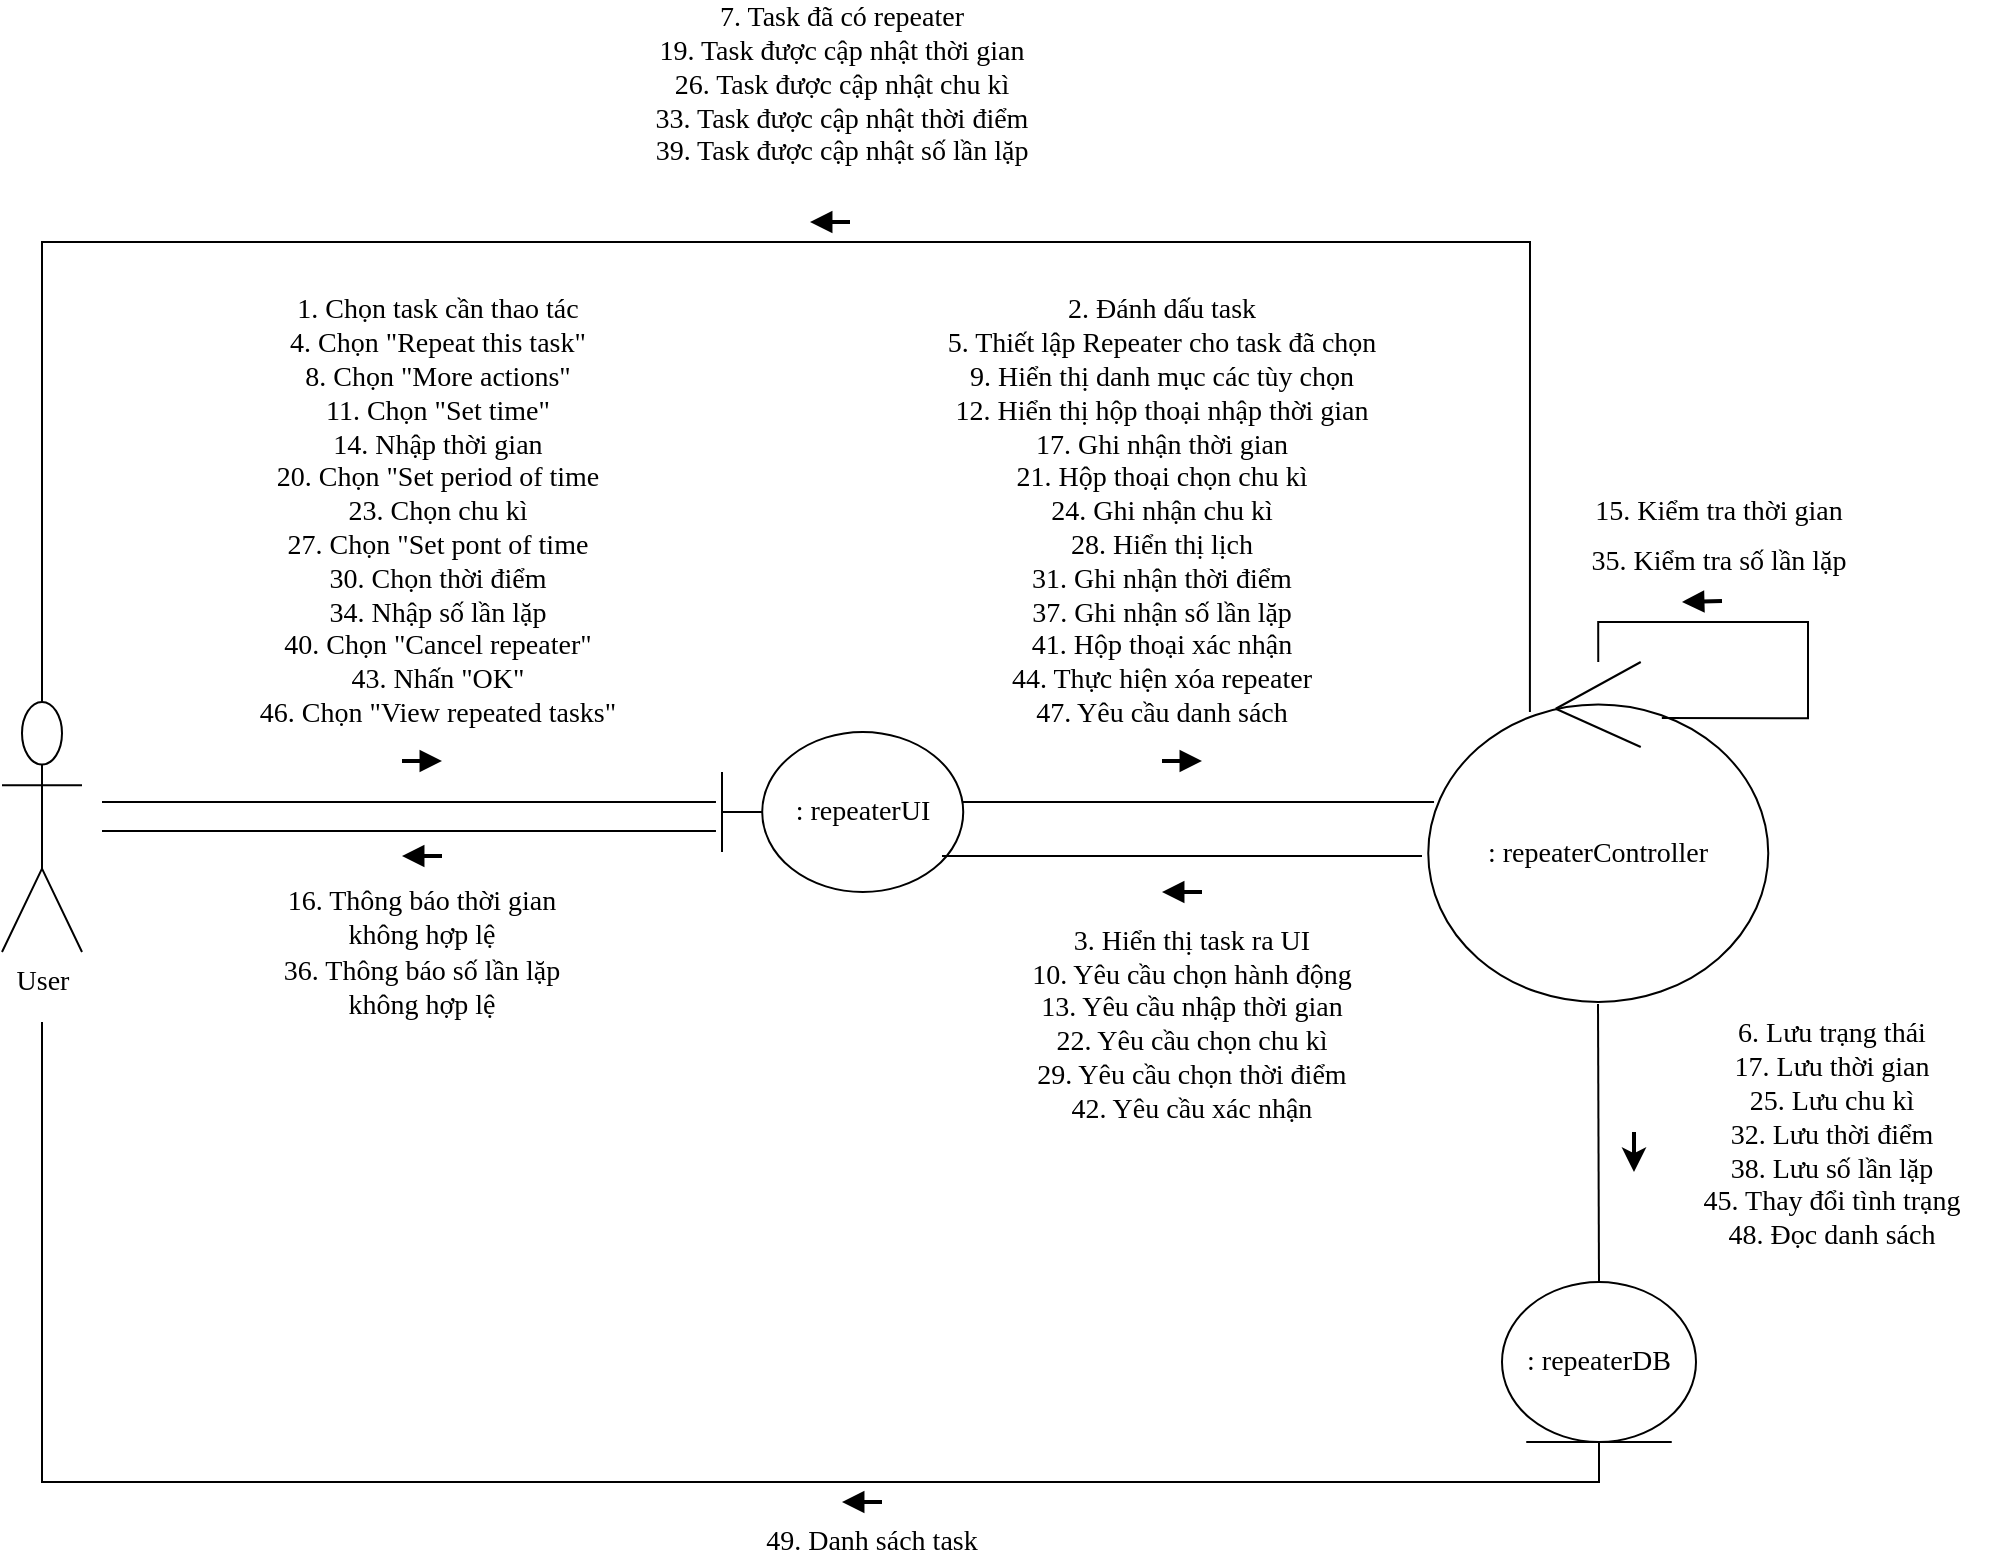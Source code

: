 <mxfile version="13.9.9" type="device"><diagram id="NhRkmCP1YCBr0dCd8JPj" name="Page-1"><mxGraphModel dx="868" dy="402" grid="1" gridSize="10" guides="1" tooltips="1" connect="1" arrows="1" fold="1" page="1" pageScale="1" pageWidth="827" pageHeight="1169" math="0" shadow="0"><root><mxCell id="0"/><mxCell id="1" parent="0"/><mxCell id="ngh1sYZF4bFNK_jg1hvR-85" style="edgeStyle=orthogonalEdgeStyle;rounded=0;orthogonalLoop=1;jettySize=auto;html=1;entryX=0.5;entryY=1;entryDx=0;entryDy=0;endArrow=none;endFill=0;strokeWidth=1;fontFamily=Verdana;fontSize=14;" parent="1" target="ngh1sYZF4bFNK_jg1hvR-53" edge="1"><mxGeometry relative="1" as="geometry"><Array as="points"><mxPoint x="30" y="850"/><mxPoint x="808" y="850"/></Array><mxPoint x="30" y="620" as="sourcePoint"/></mxGeometry></mxCell><mxCell id="ngh1sYZF4bFNK_jg1hvR-86" style="edgeStyle=orthogonalEdgeStyle;rounded=0;orthogonalLoop=1;jettySize=auto;html=1;exitX=0.5;exitY=0;exitDx=0;exitDy=0;exitPerimeter=0;entryX=0.299;entryY=0.147;entryDx=0;entryDy=0;entryPerimeter=0;endArrow=none;endFill=0;strokeWidth=1;fontFamily=Verdana;fontSize=14;" parent="1" source="ngh1sYZF4bFNK_jg1hvR-4" target="ngh1sYZF4bFNK_jg1hvR-26" edge="1"><mxGeometry relative="1" as="geometry"><Array as="points"><mxPoint x="30" y="230"/><mxPoint x="774" y="230"/></Array></mxGeometry></mxCell><mxCell id="ngh1sYZF4bFNK_jg1hvR-4" value="User" style="shape=umlActor;verticalLabelPosition=bottom;verticalAlign=top;html=1;fontFamily=Verdana;fontSize=14;" parent="1" vertex="1"><mxGeometry x="10" y="460" width="40" height="125" as="geometry"/></mxCell><mxCell id="ngh1sYZF4bFNK_jg1hvR-5" value=": repeaterUI" style="shape=umlBoundary;whiteSpace=wrap;html=1;fontFamily=Verdana;fontSize=14;" parent="1" vertex="1"><mxGeometry x="370" y="475" width="120.62" height="80" as="geometry"/></mxCell><mxCell id="ngh1sYZF4bFNK_jg1hvR-9" value="" style="endArrow=block;html=1;fontFamily=Verdana;fontSize=14;endFill=1;strokeWidth=2;" parent="1" edge="1"><mxGeometry width="50" height="50" relative="1" as="geometry"><mxPoint x="210" y="489.5" as="sourcePoint"/><mxPoint x="230" y="489.5" as="targetPoint"/></mxGeometry></mxCell><mxCell id="ngh1sYZF4bFNK_jg1hvR-26" value=": repeaterController" style="ellipse;shape=umlControl;whiteSpace=wrap;html=1;fontFamily=Verdana;fontSize=14;" parent="1" vertex="1"><mxGeometry x="723.13" y="440" width="170" height="170" as="geometry"/></mxCell><mxCell id="ngh1sYZF4bFNK_jg1hvR-28" value="" style="endArrow=block;html=1;fontFamily=Verdana;fontSize=14;endFill=1;strokeWidth=2;" parent="1" edge="1"><mxGeometry width="50" height="50" relative="1" as="geometry"><mxPoint x="590" y="489.5" as="sourcePoint"/><mxPoint x="610" y="489.5" as="targetPoint"/></mxGeometry></mxCell><mxCell id="ngh1sYZF4bFNK_jg1hvR-43" value="" style="endArrow=block;html=1;fontFamily=Verdana;fontSize=14;endFill=1;strokeWidth=2;" parent="1" edge="1"><mxGeometry width="50" height="50" relative="1" as="geometry"><mxPoint x="870" y="409.5" as="sourcePoint"/><mxPoint x="850" y="410" as="targetPoint"/></mxGeometry></mxCell><mxCell id="ngh1sYZF4bFNK_jg1hvR-52" value="&lt;span style=&quot;background-color: rgb(255 , 255 , 255)&quot;&gt;15. Kiểm tra thời gian&lt;/span&gt;" style="text;html=1;strokeColor=none;fillColor=none;align=center;verticalAlign=middle;whiteSpace=wrap;rounded=0;fontFamily=Verdana;fontSize=14;" parent="1" vertex="1"><mxGeometry x="787" y="355" width="163" height="20" as="geometry"/></mxCell><mxCell id="ngh1sYZF4bFNK_jg1hvR-53" value=": repeaterDB" style="ellipse;shape=umlEntity;whiteSpace=wrap;html=1;fontFamily=Verdana;fontSize=14;" parent="1" vertex="1"><mxGeometry x="760" y="750" width="97" height="80" as="geometry"/></mxCell><mxCell id="ngh1sYZF4bFNK_jg1hvR-56" value="" style="endArrow=classic;html=1;strokeWidth=2;fontFamily=Verdana;fontSize=14;" parent="1" edge="1"><mxGeometry width="50" height="50" relative="1" as="geometry"><mxPoint x="826" y="675" as="sourcePoint"/><mxPoint x="826" y="695" as="targetPoint"/></mxGeometry></mxCell><mxCell id="ngh1sYZF4bFNK_jg1hvR-66" value="" style="endArrow=none;html=1;strokeWidth=1;fontFamily=Verdana;fontSize=14;exitX=0.995;exitY=0.438;exitDx=0;exitDy=0;exitPerimeter=0;entryX=0.017;entryY=0.412;entryDx=0;entryDy=0;entryPerimeter=0;" parent="1" source="ngh1sYZF4bFNK_jg1hvR-5" target="ngh1sYZF4bFNK_jg1hvR-26" edge="1"><mxGeometry width="50" height="50" relative="1" as="geometry"><mxPoint x="480" y="500" as="sourcePoint"/><mxPoint x="720" y="510" as="targetPoint"/></mxGeometry></mxCell><mxCell id="ngh1sYZF4bFNK_jg1hvR-71" value="&lt;span style=&quot;background-color: rgb(255 , 255 , 255)&quot;&gt;1. Chọn task cần thao tác&lt;br&gt;&lt;/span&gt;&lt;span style=&quot;background-color: rgb(255, 255, 255);&quot;&gt;4. Chọn &quot;Repeat this task&quot;&lt;br&gt;&lt;/span&gt;&lt;span style=&quot;background-color: rgb(255 , 255 , 255)&quot;&gt;8. Chọn &quot;More actions&quot;&lt;br&gt;&lt;/span&gt;&lt;span style=&quot;background-color: rgb(255, 255, 255);&quot;&gt;11. Chọn &quot;Set time&quot;&lt;/span&gt;&lt;br&gt;&lt;span style=&quot;background-color: rgb(255, 255, 255);&quot;&gt;14. Nhập thời gian&lt;br&gt;&lt;/span&gt;&lt;span style=&quot;background-color: rgb(255 , 255 , 255)&quot;&gt;20. Chọn &quot;Set period of time&lt;br&gt;&lt;/span&gt;&lt;span style=&quot;background-color: rgb(255, 255, 255);&quot;&gt;23. Chọn chu kì&lt;br&gt;&lt;/span&gt;&lt;span style=&quot;background-color: rgb(255 , 255 , 255)&quot;&gt;27. Chọn &quot;Set pont of time&lt;br&gt;&lt;/span&gt;&lt;span style=&quot;background-color: rgb(255 , 255 , 255)&quot;&gt;30. Chọn thời điểm&lt;br&gt;&lt;/span&gt;&lt;span style=&quot;background-color: rgb(255 , 255 , 255)&quot;&gt;34. Nhập số lần lặp&lt;br&gt;&lt;/span&gt;&lt;span style=&quot;background-color: rgb(255 , 255 , 255)&quot;&gt;40. Chọn &quot;Cancel repeater&quot;&lt;br&gt;&lt;/span&gt;&lt;span style=&quot;background-color: rgb(255 , 255 , 255)&quot;&gt;43. Nhấn &quot;OK&quot;&lt;br&gt;&lt;/span&gt;46. Chọn &quot;View repeated tasks&quot;&lt;span style=&quot;background-color: rgb(255, 255, 255);&quot;&gt;&lt;br&gt;&lt;/span&gt;" style="text;html=1;strokeColor=none;fillColor=none;align=center;verticalAlign=middle;whiteSpace=wrap;rounded=0;fontFamily=Verdana;fontSize=14;" parent="1" vertex="1"><mxGeometry x="110" y="255" width="236.25" height="220" as="geometry"/></mxCell><mxCell id="ngh1sYZF4bFNK_jg1hvR-74" value="" style="endArrow=none;html=1;strokeWidth=1;fontFamily=Verdana;fontSize=14;entryX=-0.025;entryY=0.438;entryDx=0;entryDy=0;entryPerimeter=0;" parent="1" target="ngh1sYZF4bFNK_jg1hvR-5" edge="1"><mxGeometry width="50" height="50" relative="1" as="geometry"><mxPoint x="60" y="510" as="sourcePoint"/><mxPoint x="150" y="525" as="targetPoint"/></mxGeometry></mxCell><mxCell id="ngh1sYZF4bFNK_jg1hvR-75" value="&lt;span style=&quot;background-color: rgb(255, 255, 255);&quot;&gt;2. Đánh dấu task&lt;/span&gt;&lt;br&gt;&lt;span style=&quot;background-color: rgb(255, 255, 255);&quot;&gt;5. Thiết lập Repeater cho task đã chọn&lt;/span&gt;&lt;br&gt;&lt;span style=&quot;background-color: rgb(255, 255, 255);&quot;&gt;9. Hiển thị danh mục các tùy chọn&lt;/span&gt;&lt;br&gt;&lt;span style=&quot;background-color: rgb(255, 255, 255);&quot;&gt;12. Hiển thị hộp thoại nhập thời gian&lt;/span&gt;&lt;br&gt;&lt;span style=&quot;background-color: rgb(255, 255, 255);&quot;&gt;17. Ghi nhận thời gian&lt;/span&gt;&lt;br&gt;&lt;span style=&quot;background-color: rgb(255, 255, 255);&quot;&gt;21. Hộp thoại chọn chu kì&lt;/span&gt;&lt;br&gt;&lt;span style=&quot;background-color: rgb(255 , 255 , 255)&quot;&gt;24. Ghi nhận chu kì&lt;/span&gt;&lt;span style=&quot;background-color: rgb(255, 255, 255);&quot;&gt;&lt;br&gt;&lt;/span&gt;&lt;span style=&quot;background-color: rgb(255 , 255 , 255)&quot;&gt;28. Hiển thị lịch&lt;/span&gt;&lt;span style=&quot;background-color: rgb(255 , 255 , 255)&quot;&gt;&lt;br&gt;&lt;/span&gt;&lt;span style=&quot;background-color: rgb(255 , 255 , 255)&quot;&gt;31. Ghi nhận thời điểm&lt;/span&gt;&lt;span style=&quot;background-color: rgb(255 , 255 , 255)&quot;&gt;&lt;br&gt;&lt;/span&gt;&lt;span style=&quot;background-color: rgb(255 , 255 , 255)&quot;&gt;37. Ghi nhận số lần lặp&lt;/span&gt;&lt;span style=&quot;background-color: rgb(255 , 255 , 255)&quot;&gt;&lt;br&gt;&lt;/span&gt;&lt;span style=&quot;background-color: rgb(255 , 255 , 255)&quot;&gt;41. Hộp thoại xác nhận&lt;/span&gt;&lt;span style=&quot;background-color: rgb(255 , 255 , 255)&quot;&gt;&lt;br&gt;&lt;/span&gt;&lt;span style=&quot;background-color: rgb(255 , 255 , 255)&quot;&gt;44. Thực hiện xóa repeater&lt;/span&gt;&lt;span style=&quot;background-color: rgb(255 , 255 , 255)&quot;&gt;&lt;br&gt;&lt;/span&gt;&lt;span style=&quot;background-color: rgb(255 , 255 , 255)&quot;&gt;47. Yêu cầu danh sách&lt;/span&gt;&lt;span style=&quot;background-color: rgb(255, 255, 255);&quot;&gt;&lt;br&gt;&lt;/span&gt;" style="text;html=1;strokeColor=none;fillColor=none;align=center;verticalAlign=middle;whiteSpace=wrap;rounded=0;fontFamily=Verdana;fontSize=14;" parent="1" vertex="1"><mxGeometry x="450" y="255" width="280" height="220" as="geometry"/></mxCell><mxCell id="ngh1sYZF4bFNK_jg1hvR-76" value="&lt;span style=&quot;background-color: rgb(255 , 255 , 255)&quot;&gt;6. Lưu trạng thái&lt;br&gt;&lt;/span&gt;&lt;span style=&quot;background-color: rgb(255 , 255 , 255)&quot;&gt;17. Lưu thời gian&lt;/span&gt;&lt;span style=&quot;background-color: rgb(255 , 255 , 255)&quot;&gt;&lt;br&gt;&lt;/span&gt;&lt;span style=&quot;background-color: rgb(255 , 255 , 255)&quot;&gt;25. Lưu chu kì&lt;br&gt;&lt;/span&gt;&lt;span style=&quot;background-color: rgb(255 , 255 , 255)&quot;&gt;32. Lưu thời điểm&lt;br&gt;&lt;/span&gt;&lt;span style=&quot;background-color: rgb(255 , 255 , 255)&quot;&gt;38. Lưu số lần lặp&lt;br&gt;&lt;/span&gt;&lt;span style=&quot;background-color: rgb(255 , 255 , 255)&quot;&gt;45. Thay đổi tình trạng&lt;br&gt;&lt;/span&gt;&lt;span style=&quot;background-color: rgb(255 , 255 , 255)&quot;&gt;48. Đọc danh sách&lt;/span&gt;&lt;span style=&quot;color: rgba(0, 0, 0, 0); font-size: 0px;&quot;&gt;3CmxGraphModel%3E%3Croot%3E%3CmxCell%20id%3D%220%22%2F%3E%3CmxCell%20id%3D%221%22%20parent%3D%220%22%2F%3E%3CmxCell%20id%3D%222%22%20value%3D%22%26lt%3Bspan%20style%3D%26quot%3Bbackground-color%3A%20rgb(255%20%2C%20255%20%2C%20255)%26quot%3B%26gt%3B46.%20%C4%90%E1%BB%8Dc%20danh%20s%C3%A1ch%26lt%3B%2Fspan%26gt%3B%22%20style%3D%22text%3Bhtml%3D1%3BstrokeColor%3Dnone%3BfillColor%3Dnone%3Balign%3Dcenter%3BverticalAlign%3Dmiddle%3BwhiteSpace%3Dwrap%3Brounded%3D0%3BfontFamily%3DVerdana%3BfontSize%3D14%3B%22%20vertex%3D%221%22%20parent%3D%221%22%3E%3CmxGeometry%20x%3D%22616.88%22%20y%3D%22780%22%20width%3D%22136.25%22%20height%3D%2220%22%20as%3D%22geometry%22%2F%3E%3C%2FmxCell%3E%3C%2Froot%3E%3C%2FmxGraphModel%3E&lt;/span&gt;&lt;span style=&quot;color: rgba(0, 0, 0, 0); font-size: 0px;&quot;&gt;%3CmxGraphModel%3E%3Croot%3E%3CmxCell%20id%3D%220%22%2F%3E%3CmxCell%20id%3D%221%22%20parent%3D%220%22%2F%3E%3CmxCell%20id%3D%222%22%20value%3D%22%26lt%3Bspan%20style%3D%26quot%3Bbackground-color%3A%20rgb(255%20%2C%20255%20%2C%20255)%26quot%3B%26gt%3B46.%20%C4%90%E1%BB%8Dc%20danh%20s%C3%A1ch%26lt%3B%2Fspan%26gt%3B%22%20style%3D%22text%3Bhtml%3D1%3BstrokeColor%3Dnone%3BfillColor%3Dnone%3Balign%3Dcenter%3BverticalAlign%3Dmiddle%3BwhiteSpace%3Dwrap%3Brounded%3D0%3BfontFamily%3DVerdana%3BfontSize%3D14%3B%22%20vertex%3D%221%22%20parent%3D%221%22%3E%3CmxGeometry%20x%3D%22616.88%22%20y%3D%22780%22%20width%3D%22136.25%22%20height%3D%2220%22%20as%3D%22geometry%22%2F%3E%3C%2FmxCell%3E%3C%2Froot%3E%3C%2FmxGraphModel%3E&lt;/span&gt;&lt;span style=&quot;color: rgba(0, 0, 0, 0); font-size: 0px;&quot;&gt;%3CmxGraphModel%3E%3Croot%3E%3CmxCell%20id%3D%220%22%2F%3E%3CmxCell%20id%3D%221%22%20parent%3D%220%22%2F%3E%3CmxCell%20id%3D%222%22%20value%3D%22%26lt%3Bspan%20style%3D%26quot%3Bbackground-color%3A%20rgb(255%20%2C%20255%20%2C%20255)%26quot%3B%26gt%3B46.%20%C4%90%E1%BB%8Dc%20danh%20s%C3%A1ch%26lt%3B%2Fspan%26gt%3B%22%20style%3D%22text%3Bhtml%3D1%3BstrokeColor%3Dnone%3BfillColor%3Dnone%3Balign%3Dcenter%3BverticalAlign%3Dmiddle%3BwhiteSpace%3Dwrap%3Brounded%3D0%3BfontFamily%3DVerdana%3BfontSize%3D14%3B%22%20vertex%3D%221%22%20parent%3D%221%22%3E%3CmxGeometry%20x%3D%22616.88%22%20y%3D%22780%22%20width%3D%22136.25%22%20height%3D%2220%22%20as%3D%22geometry%22%2F%3E%3C%2FmxCell%3E%3C%2Froot%3E%3C%2FmxGraphModel%3E&lt;/span&gt;&lt;span style=&quot;color: rgba(0, 0, 0, 0); font-size: 0px;&quot;&gt;%3CmxGraphModel%3E%3Croot%3E%3CmxCell%20id%3D%220%22%2F%3E%3CmxCell%20id%3D%221%22%20parent%3D%220%22%2F%3E%3CmxCell%20id%3D%222%22%20value%3D%22%26lt%3Bspan%20style%3D%26quot%3Bbackground-color%3A%20rgb(255%20%2C%20255%20%2C%20255)%26quot%3B%26gt%3B46.%20%C4%90%E1%BB%8Dc%20danh%20s%C3%A1ch%26lt%3B%2Fspan%26gt%3B%22%20style%3D%22text%3Bhtml%3D1%3BstrokeColor%3Dnone%3BfillColor%3Dnone%3Balign%3Dcenter%3BverticalAlign%3Dmiddle%3BwhiteSpace%3Dwrap%3Brounded%3D0%3BfontFamily%3DVerdana%3BfontSize%3D14%3B%22%20vertex%3D%221%22%20parent%3D%221%22%3E%3CmxGeometry%20x%3D%22616.88%22%20y%3D%22780%22%20width%3D%22136.25%22%20height%3D%2220%22%20as%3D%22geometry%22%2F%3E%3C%2FmxCell%3E%3C%2Froot%3E%3C%2FmxGraphModel%3E&lt;/span&gt;&lt;span style=&quot;color: rgba(0, 0, 0, 0); font-size: 0px;&quot;&gt;%3CmxGraphModel%3E%3Croot%3E%3CmxCell%20id%3D%220%22%2F%3E%3CmxCell%20id%3D%221%22%20parent%3D%220%22%2F%3E%3CmxCell%20id%3D%222%22%20value%3D%22%26lt%3Bspan%20style%3D%26quot%3Bbackground-color%3A%20rgb(255%20%2C%20255%20%2C%20255)%26quot%3B%26gt%3B46.%20%C4%90%E1%BB%8Dc%20danh%20s%C3%A1ch%26lt%3B%2Fspan%26gt%3B%22%20style%3D%22text%3Bhtml%3D1%3BstrokeColor%3Dnone%3BfillColor%3Dnone%3Balign%3Dcenter%3BverticalAlign%3Dmiddle%3BwhiteSpace%3Dwrap%3Brounded%3D0%3BfontFamily%3DVerdana%3BfontSize%3D14%3B%22%20vertex%3D%221%22%20parent%3D%221%22%3E%3CmxGeometry%20x%3D%22616.88%22%20y%3D%22780%22%20width%3D%22136.25%22%20height%3D%2220%22%20as%3D%22geometry%22%2F%3E%3C%2FmxCell%3E%3C%2Froot%3E%3C%2FmxGraphModel%3E&lt;/span&gt;&lt;span style=&quot;color: rgba(0, 0, 0, 0); font-size: 0px;&quot;&gt;%3CmxGraphModel%3E%3Croot%3E%3CmxCell%20id%3D%220%22%2F%3E%3CmxCell%20id%3D%221%22%20parent%3D%220%22%2F%3E%3CmxCell%20id%3D%222%22%20value%3D%22%26lt%3Bspan%20style%3D%26quot%3Bbackground-color%3A%20rgb(255%20%2C%20255%20%2C%20255)%26quot%3B%26gt%3B46.%20%C4%90%E1%BB%8Dc%20danh%20s%C3%A1ch%26lt%3B%2Fspan%26gt%3B%22%20style%3D%22text%3Bhtml%3D1%3BstrokeColor%3Dnone%3BfillColor%3Dnone%3Balign%3Dcenter%3BverticalAlign%3Dmiddle%3BwhiteSpace%3Dwrap%3Brounded%3D0%3BfontFamily%3DVerdana%3BfontSize%3D14%3B%22%20vertex%3D%221%22%20parent%3D%221%22%3E%3CmxGeometry%20x%3D%22616.88%22%20y%3D%22780%22%20width%3D%22136.25%22%20height%3D%2220%22%20as%3D%22geometry%22%2F%3E%3C%2FmxCell%3E%3C%2Froot%3E%3C%2FmxGraphModel%3E&lt;/span&gt;&lt;span style=&quot;color: rgba(0, 0, 0, 0); font-size: 0px;&quot;&gt;%3CmxGraphModel%3E%3Croot%3E%3CmxCell%20id%3D%220%22%2F%3E%3CmxCell%20id%3D%221%22%20parent%3D%220%22%2F%3E%3CmxCell%20id%3D%222%22%20value%3D%22%26lt%3Bspan%20style%3D%26quot%3Bbackground-color%3A%20rgb(255%20%2C%20255%20%2C%20255)%26quot%3B%26gt%3B46.%20%C4%90%E1%BB%8Dc%20danh%20s%C3%A1ch%26lt%3B%2Fspan%26gt%3B%22%20style%3D%22text%3Bhtml%3D1%3BstrokeColor%3Dnone%3BfillColor%3Dnone%3Balign%3Dcenter%3BverticalAlign%3Dmiddle%3BwhiteSpace%3Dwrap%3Brounded%3D0%3BfontFamily%3DVerdana%3BfontSize%3D14%3B%22%20vertex%3D%221%22%20parent%3D%221%22%3E%3CmxGeometry%20x%3D%22616.88%22%20y%3D%22780%22%20width%3D%22136.25%22%20height%3D%2220%22%20as%3D%22geometry%22%2F%3E%3C%2FmxCell%3E%3C%2Froot%3E%3C%2FmxGraphModel%3E&lt;/span&gt;&lt;span style=&quot;background-color: rgb(255 , 255 , 255)&quot;&gt;&lt;br&gt;&lt;/span&gt;&lt;span style=&quot;color: rgba(0, 0, 0, 0); font-size: 0px;&quot;&gt;%3CmxGraphModel%3E%3Croot%3E%3CmxCell%20id%3D%220%22%2F%3E%3CmxCell%20id%3D%221%22%20parent%3D%220%22%2F%3E%3CmxCell%20id%3D%222%22%20value%3D%22%26lt%3Bspan%20style%3D%26quot%3Bbackground-color%3A%20rgb(255%20%2C%20255%20%2C%20255)%26quot%3B%26gt%3B43.%20Thay%20%C4%91%E1%BB%95i%20t%C3%ACnh%20tr%E1%BA%A1ng%26lt%3B%2Fspan%26gt%3B%22%20style%3D%22text%3Bhtml%3D1%3BstrokeColor%3Dnone%3BfillColor%3Dnone%3Balign%3Dcenter%3BverticalAlign%3Dmiddle%3BwhiteSpace%3Dwrap%3Brounded%3D0%3BfontFamily%3DVerdana%3BfontSize%3D14%3B%22%20vertex%3D%221%22%20parent%3D%221%22%3E%3CmxGeometry%20x%3D%22600.01%22%20y%3D%22760%22%20width%3D%22170%22%20height%3D%2220%22%20as%3D%22geometry%22%2F%3E%3C%2FmxCell%3E%3C%2Froot%3E%3C%2FmxGraphModel%3E&lt;/span&gt;&lt;span style=&quot;color: rgba(0, 0, 0, 0); font-size: 0px;&quot;&gt;%3CmxGraphModel%3E%3Croot%3E%3CmxCell%20id%3D%220%22%2F%3E%3CmxCell%20id%3D%221%22%20parent%3D%220%22%2F%3E%3CmxCell%20id%3D%222%22%20value%3D%22%26lt%3Bspan%20style%3D%26quot%3Bbackground-color%3A%20rgb(255%20%2C%20255%20%2C%20255)%26quot%3B%26gt%3B43.%20Thay%20%C4%91%E1%BB%95i%20t%C3%ACnh%20tr%E1%BA%A1ng%26lt%3B%2Fspan%26gt%3B%22%20style%3D%22text%3Bhtml%3D1%3BstrokeColor%3Dnone%3BfillColor%3Dnone%3Balign%3Dcenter%3BverticalAlign%3Dmiddle%3BwhiteSpace%3Dwrap%3Brounded%3D0%3BfontFamily%3DVerdana%3BfontSize%3D14%3B%22%20vertex%3D%221%22%20parent%3D%221%22%3E%3CmxGeometry%20x%3D%22600.01%22%20y%3D%22760%22%20width%3D%22170%22%20height%3D%2220%22%20as%3D%22geometry%22%2F%3E%3C%2FmxCell%3E%3C%2Froot%3E%3C%2FmxGraphModel%3E&lt;/span&gt;&lt;span style=&quot;color: rgba(0, 0, 0, 0); font-size: 0px;&quot;&gt;%3CmxGraphModel%3E%3Croot%3E%3CmxCell%20id%3D%220%22%2F%3E%3CmxCell%20id%3D%221%22%20parent%3D%220%22%2F%3E%3CmxCell%20id%3D%222%22%20value%3D%22%26lt%3Bspan%20style%3D%26quot%3Bbackground-color%3A%20rgb(255%20%2C%20255%20%2C%20255)%26quot%3B%26gt%3B43.%20Thay%20%C4%91%E1%BB%95i%20t%C3%ACnh%20tr%E1%BA%A1ng%26lt%3B%2Fspan%26gt%3B%22%20style%3D%22text%3Bhtml%3D1%3BstrokeColor%3Dnone%3BfillColor%3Dnone%3Balign%3Dcenter%3BverticalAlign%3Dmiddle%3BwhiteSpace%3Dwrap%3Brounded%3D0%3BfontFamily%3DVerdana%3BfontSize%3D14%3B%22%20vertex%3D%221%22%20parent%3D%221%22%3E%3CmxGeometry%20x%3D%22600.01%22%20y%3D%22760%22%20width%3D%22170%22%20height%3D%2220%22%20as%3D%22geometry%22%2F%3E%3C%2FmxCell%3E%3C%2Froot%3E%3C%2FmxGraphModel%3E&lt;/span&gt;&lt;span style=&quot;color: rgba(0, 0, 0, 0); font-size: 0px;&quot;&gt;%3CmxGraphModel%3E%3Croot%3E%3CmxCell%20id%3D%220%22%2F%3E%3CmxCell%20id%3D%221%22%20parent%3D%220%22%2F%3E%3CmxCell%20id%3D%222%22%20value%3D%22%26lt%3Bspan%20style%3D%26quot%3Bbackground-color%3A%20rgb(255%20%2C%20255%20%2C%20255)%26quot%3B%26gt%3B43.%20Thay%20%C4%91%E1%BB%95i%20t%C3%ACnh%20tr%E1%BA%A1ng%26lt%3B%2Fspan%26gt%3B%22%20style%3D%22text%3Bhtml%3D1%3BstrokeColor%3Dnone%3BfillColor%3Dnone%3Balign%3Dcenter%3BverticalAlign%3Dmiddle%3BwhiteSpace%3Dwrap%3Brounded%3D0%3BfontFamily%3DVerdana%3BfontSize%3D14%3B%22%20vertex%3D%221%22%20parent%3D%221%22%3E%3CmxGeometry%20x%3D%22600.01%22%20y%3D%22760%22%20width%3D%22170%22%20height%3D%2220%22%20as%3D%22geometry%22%2F%3E%3C%2FmxCell%3E%3C%2Froot%3E%3C%2FmxGraphModel%3E&lt;/span&gt;&lt;span style=&quot;color: rgba(0, 0, 0, 0); font-size: 0px;&quot;&gt;%3CmxGraphModel%3E%3Croot%3E%3CmxCell%20id%3D%220%22%2F%3E%3CmxCell%20id%3D%221%22%20parent%3D%220%22%2F%3E%3CmxCell%20id%3D%222%22%20value%3D%22%26lt%3Bspan%20style%3D%26quot%3Bbackground-color%3A%20rgb(255%20%2C%20255%20%2C%20255)%26quot%3B%26gt%3B43.%20Thay%20%C4%91%E1%BB%95i%20t%C3%ACnh%20tr%E1%BA%A1ng%26lt%3B%2Fspan%26gt%3B%22%20style%3D%22text%3Bhtml%3D1%3BstrokeColor%3Dnone%3BfillColor%3Dnone%3Balign%3Dcenter%3BverticalAlign%3Dmiddle%3BwhiteSpace%3Dwrap%3Brounded%3D0%3BfontFamily%3DVerdana%3BfontSize%3D14%3B%22%20vertex%3D%221%22%20parent%3D%221%22%3E%3CmxGeometry%20x%3D%22600.01%22%20y%3D%22760%22%20width%3D%22170%22%20height%3D%2220%22%20as%3D%22geometry%22%2F%3E%3C%2FmxCell%3E%3C%2Froot%3E%3C%2FmxGraphMo&lt;/span&gt;&lt;span style=&quot;color: rgba(0, 0, 0, 0); font-size: 0px;&quot;&gt;%3CmxGraphModel%3E%3Croot%3E%3CmxCell%20id%3D%220%22%2F%3E%3CmxCell%20id%3D%221%22%20parent%3D%220%22%2F%3E%3CmxCell%20id%3D%222%22%20value%3D%22%26lt%3Bspan%20style%3D%26quot%3Bbackground-color%3A%20rgb(255%20%2C%20255%20%2C%20255)%26quot%3B%26gt%3B31.%20L%C6%B0u%20th%E1%BB%9Di%20%C4%91i%E1%BB%83m%26lt%3B%2Fspan%26gt%3B%22%20style%3D%22text%3Bhtml%3D1%3BstrokeColor%3Dnone%3BfillColor%3Dnone%3Balign%3Dcenter%3BverticalAlign%3Dmiddle%3BwhiteSpace%3Dwrap%3Brounded%3D0%3BfontFamily%3DVerdana%3BfontSize%3D14%3B%22%20vertex%3D%221%22%20parent%3D%221%22%3E%3CmxGeometry%20x%3D%22610%22%20y%3D%22720%22%20width%3D%22130%22%20height%3D%2220%22%20as%3D%22geometry%22%2F%3E%3C%2FmxCell%3E%3C%2Froot%3E%3C%2FmxGraphModel%3E&lt;/span&gt;&lt;span style=&quot;background-color: rgb(255 , 255 , 255)&quot;&gt;&lt;br&gt;&lt;/span&gt;" style="text;html=1;strokeColor=none;fillColor=none;align=center;verticalAlign=middle;whiteSpace=wrap;rounded=0;fontFamily=Verdana;fontSize=14;" parent="1" vertex="1"><mxGeometry x="840" y="620" width="170" height="130" as="geometry"/></mxCell><mxCell id="ngh1sYZF4bFNK_jg1hvR-77" value="" style="endArrow=none;html=1;strokeWidth=1;fontFamily=Verdana;fontSize=14;entryX=0.5;entryY=0;entryDx=0;entryDy=0;" parent="1" target="ngh1sYZF4bFNK_jg1hvR-53" edge="1"><mxGeometry width="50" height="50" relative="1" as="geometry"><mxPoint x="808" y="611" as="sourcePoint"/><mxPoint x="976.87" y="610" as="targetPoint"/></mxGeometry></mxCell><mxCell id="ngh1sYZF4bFNK_jg1hvR-78" value="" style="endArrow=none;html=1;strokeWidth=1;fontFamily=Verdana;fontSize=14;exitX=0.995;exitY=0.438;exitDx=0;exitDy=0;exitPerimeter=0;" parent="1" edge="1"><mxGeometry width="50" height="50" relative="1" as="geometry"><mxPoint x="479.997" y="537" as="sourcePoint"/><mxPoint x="720" y="537" as="targetPoint"/></mxGeometry></mxCell><mxCell id="ngh1sYZF4bFNK_jg1hvR-79" value="" style="endArrow=block;html=1;fontFamily=Verdana;fontSize=14;endFill=1;strokeWidth=2;" parent="1" edge="1"><mxGeometry width="50" height="50" relative="1" as="geometry"><mxPoint x="610" y="555" as="sourcePoint"/><mxPoint x="590" y="555" as="targetPoint"/></mxGeometry></mxCell><mxCell id="ngh1sYZF4bFNK_jg1hvR-80" value="&lt;span style=&quot;background-color: rgb(255 , 255 , 255)&quot;&gt;3. Hiển thị task ra UI&lt;/span&gt;&lt;span style=&quot;background-color: rgb(255 , 255 , 255)&quot;&gt;&lt;br&gt;&lt;/span&gt;&lt;span style=&quot;background-color: rgb(255 , 255 , 255)&quot;&gt;10. Yêu cầu chọn hành động&lt;br&gt;&lt;/span&gt;&lt;span style=&quot;background-color: rgb(255 , 255 , 255)&quot;&gt;13. Yêu cầu nhập thời gian&lt;br&gt;&lt;/span&gt;&lt;span style=&quot;background-color: rgb(255 , 255 , 255)&quot;&gt;22. Yêu cầu chọn chu kì&lt;/span&gt;&lt;span style=&quot;background-color: rgb(255 , 255 , 255)&quot;&gt;&lt;br&gt;&lt;/span&gt;&lt;span style=&quot;background-color: rgb(255 , 255 , 255)&quot;&gt;29. Yêu cầu chọn thời điểm&lt;/span&gt;&lt;span style=&quot;background-color: rgb(255 , 255 , 255)&quot;&gt;&lt;br&gt;&lt;/span&gt;&lt;span style=&quot;background-color: rgb(255 , 255 , 255)&quot;&gt;42. Yêu cầu xác nhận&lt;/span&gt;&lt;span style=&quot;color: rgba(0, 0, 0, 0); font-size: 0px;&quot;&gt;3CmxGraphModel%3E%3Croot%3E%3CmxCell%20id%3D%220%22%2F%3E%3CmxCell%20id%3D%221%22%20parent%3D%220%22%2F%3E%3CmxCell%20id%3D%222%22%20value%3D%22%26lt%3Bspan%20style%3D%26quot%3Bbackground-color%3A%20rgb(255%20%2C%20255%20%2C%20255)%26quot%3B%26gt%3B46.%20%C4%90%E1%BB%8Dc%20danh%20s%C3%A1ch%26lt%3B%2Fspan%26gt%3B%22%20style%3D%22text%3Bhtml%3D1%3BstrokeColor%3Dnone%3BfillColor%3Dnone%3Balign%3Dcenter%3BverticalAlign%3Dmiddle%3BwhiteSpace%3Dwrap%3Brounded%3D0%3BfontFamily%3DVerdana%3BfontSize%3D14%3B%22%20vertex%3D%221%22%20parent%3D%221%22%3E%3CmxGeometry%20x%3D%22616.88%22%20y%3D%22780%22%20width%3D%22136.25%22%20height%3D%2220%22%20as%3D%22geometry%22%2F%3E%3C%2FmxCell%3E%3C%2Froot%3E%3C%2FmxGraphModel%3E&lt;/span&gt;&lt;span style=&quot;color: rgba(0, 0, 0, 0); font-size: 0px;&quot;&gt;%3CmxGraphModel%3E%3Croot%3E%3CmxCell%20id%3D%220%22%2F%3E%3CmxCell%20id%3D%221%22%20parent%3D%220%22%2F%3E%3CmxCell%20id%3D%222%22%20value%3D%22%26lt%3Bspan%20style%3D%26quot%3Bbackground-color%3A%20rgb(255%20%2C%20255%20%2C%20255)%26quot%3B%26gt%3B46.%20%C4%90%E1%BB%8Dc%20danh%20s%C3%A1ch%26lt%3B%2Fspan%26gt%3B%22%20style%3D%22text%3Bhtml%3D1%3BstrokeColor%3Dnone%3BfillColor%3Dnone%3Balign%3Dcenter%3BverticalAlign%3Dmiddle%3BwhiteSpace%3Dwrap%3Brounded%3D0%3BfontFamily%3DVerdana%3BfontSize%3D14%3B%22%20vertex%3D%221%22%20parent%3D%221%22%3E%3CmxGeometry%20x%3D%22616.88%22%20y%3D%22780%22%20width%3D%22136.25%22%20height%3D%2220%22%20as%3D%22geometry%22%2F%3E%3C%2FmxCell%3E%3C%2Froot%3E%3C%2FmxGraphModel%3E&lt;/span&gt;&lt;span style=&quot;color: rgba(0, 0, 0, 0); font-size: 0px;&quot;&gt;%3CmxGraphModel%3E%3Croot%3E%3CmxCell%20id%3D%220%22%2F%3E%3CmxCell%20id%3D%221%22%20parent%3D%220%22%2F%3E%3CmxCell%20id%3D%222%22%20value%3D%22%26lt%3Bspan%20style%3D%26quot%3Bbackground-color%3A%20rgb(255%20%2C%20255%20%2C%20255)%26quot%3B%26gt%3B46.%20%C4%90%E1%BB%8Dc%20danh%20s%C3%A1ch%26lt%3B%2Fspan%26gt%3B%22%20style%3D%22text%3Bhtml%3D1%3BstrokeColor%3Dnone%3BfillColor%3Dnone%3Balign%3Dcenter%3BverticalAlign%3Dmiddle%3BwhiteSpace%3Dwrap%3Brounded%3D0%3BfontFamily%3DVerdana%3BfontSize%3D14%3B%22%20vertex%3D%221%22%20parent%3D%221%22%3E%3CmxGeometry%20x%3D%22616.88%22%20y%3D%22780%22%20width%3D%22136.25%22%20height%3D%2220%22%20as%3D%22geometry%22%2F%3E%3C%2FmxCell%3E%3C%2Froot%3E%3C%2FmxGraphModel%3E&lt;/span&gt;&lt;span style=&quot;color: rgba(0, 0, 0, 0); font-size: 0px;&quot;&gt;%3CmxGraphModel%3E%3Croot%3E%3CmxCell%20id%3D%220%22%2F%3E%3CmxCell%20id%3D%221%22%20parent%3D%220%22%2F%3E%3CmxCell%20id%3D%222%22%20value%3D%22%26lt%3Bspan%20style%3D%26quot%3Bbackground-color%3A%20rgb(255%20%2C%20255%20%2C%20255)%26quot%3B%26gt%3B46.%20%C4%90%E1%BB%8Dc%20danh%20s%C3%A1ch%26lt%3B%2Fspan%26gt%3B%22%20style%3D%22text%3Bhtml%3D1%3BstrokeColor%3Dnone%3BfillColor%3Dnone%3Balign%3Dcenter%3BverticalAlign%3Dmiddle%3BwhiteSpace%3Dwrap%3Brounded%3D0%3BfontFamily%3DVerdana%3BfontSize%3D14%3B%22%20vertex%3D%221%22%20parent%3D%221%22%3E%3CmxGeometry%20x%3D%22616.88%22%20y%3D%22780%22%20width%3D%22136.25%22%20height%3D%2220%22%20as%3D%22geometry%22%2F%3E%3C%2FmxCell%3E%3C%2Froot%3E%3C%2FmxGraphModel%3E&lt;/span&gt;&lt;span style=&quot;color: rgba(0, 0, 0, 0); font-size: 0px;&quot;&gt;%3CmxGraphModel%3E%3Croot%3E%3CmxCell%20id%3D%220%22%2F%3E%3CmxCell%20id%3D%221%22%20parent%3D%220%22%2F%3E%3CmxCell%20id%3D%222%22%20value%3D%22%26lt%3Bspan%20style%3D%26quot%3Bbackground-color%3A%20rgb(255%20%2C%20255%20%2C%20255)%26quot%3B%26gt%3B46.%20%C4%90%E1%BB%8Dc%20danh%20s%C3%A1ch%26lt%3B%2Fspan%26gt%3B%22%20style%3D%22text%3Bhtml%3D1%3BstrokeColor%3Dnone%3BfillColor%3Dnone%3Balign%3Dcenter%3BverticalAlign%3Dmiddle%3BwhiteSpace%3Dwrap%3Brounded%3D0%3BfontFamily%3DVerdana%3BfontSize%3D14%3B%22%20vertex%3D%221%22%20parent%3D%221%22%3E%3CmxGeometry%20x%3D%22616.88%22%20y%3D%22780%22%20width%3D%22136.25%22%20height%3D%2220%22%20as%3D%22geometry%22%2F%3E%3C%2FmxCell%3E%3C%2Froot%3E%3C%2FmxGraphModel%3E&lt;/span&gt;&lt;span style=&quot;color: rgba(0, 0, 0, 0); font-size: 0px;&quot;&gt;%3CmxGraphModel%3E%3Croot%3E%3CmxCell%20id%3D%220%22%2F%3E%3CmxCell%20id%3D%221%22%20parent%3D%220%22%2F%3E%3CmxCell%20id%3D%222%22%20value%3D%22%26lt%3Bspan%20style%3D%26quot%3Bbackground-color%3A%20rgb(255%20%2C%20255%20%2C%20255)%26quot%3B%26gt%3B46.%20%C4%90%E1%BB%8Dc%20danh%20s%C3%A1ch%26lt%3B%2Fspan%26gt%3B%22%20style%3D%22text%3Bhtml%3D1%3BstrokeColor%3Dnone%3BfillColor%3Dnone%3Balign%3Dcenter%3BverticalAlign%3Dmiddle%3BwhiteSpace%3Dwrap%3Brounded%3D0%3BfontFamily%3DVerdana%3BfontSize%3D14%3B%22%20vertex%3D%221%22%20parent%3D%221%22%3E%3CmxGeometry%20x%3D%22616.88%22%20y%3D%22780%22%20width%3D%22136.25%22%20height%3D%2220%22%20as%3D%22geometry%22%2F%3E%3C%2FmxCell%3E%3C%2Froot%3E%3C%2FmxGraphModel%3E&lt;/span&gt;&lt;span style=&quot;color: rgba(0, 0, 0, 0); font-size: 0px;&quot;&gt;%3CmxGraphModel%3E%3Croot%3E%3CmxCell%20id%3D%220%22%2F%3E%3CmxCell%20id%3D%221%22%20parent%3D%220%22%2F%3E%3CmxCell%20id%3D%222%22%20value%3D%22%26lt%3Bspan%20style%3D%26quot%3Bbackground-color%3A%20rgb(255%20%2C%20255%20%2C%20255)%26quot%3B%26gt%3B46.%20%C4%90%E1%BB%8Dc%20danh%20s%C3%A1ch%26lt%3B%2Fspan%26gt%3B%22%20style%3D%22text%3Bhtml%3D1%3BstrokeColor%3Dnone%3BfillColor%3Dnone%3Balign%3Dcenter%3BverticalAlign%3Dmiddle%3BwhiteSpace%3Dwrap%3Brounded%3D0%3BfontFamily%3DVerdana%3BfontSize%3D14%3B%22%20vertex%3D%221%22%20parent%3D%221%22%3E%3CmxGeometry%20x%3D%22616.88%22%20y%3D%22780%22%20width%3D%22136.25%22%20height%3D%2220%22%20as%3D%22geometry%22%2F%3E%3C%2FmxCell%3E%3C%2Froot%3E%3C%2FmxGraphModel%3E&lt;/span&gt;&lt;span style=&quot;background-color: rgb(255 , 255 , 255)&quot;&gt;&lt;br&gt;&lt;/span&gt;&lt;span style=&quot;color: rgba(0, 0, 0, 0); font-size: 0px;&quot;&gt;%3CmxGraphModel%3E%3Croot%3E%3CmxCell%20id%3D%220%22%2F%3E%3CmxCell%20id%3D%221%22%20parent%3D%220%22%2F%3E%3CmxCell%20id%3D%222%22%20value%3D%22%26lt%3Bspan%20style%3D%26quot%3Bbackground-color%3A%20rgb(255%20%2C%20255%20%2C%20255)%26quot%3B%26gt%3B43.%20Thay%20%C4%91%E1%BB%95i%20t%C3%ACnh%20tr%E1%BA%A1ng%26lt%3B%2Fspan%26gt%3B%22%20style%3D%22text%3Bhtml%3D1%3BstrokeColor%3Dnone%3BfillColor%3Dnone%3Balign%3Dcenter%3BverticalAlign%3Dmiddle%3BwhiteSpace%3Dwrap%3Brounded%3D0%3BfontFamily%3DVerdana%3BfontSize%3D14%3B%22%20vertex%3D%221%22%20parent%3D%221%22%3E%3CmxGeometry%20x%3D%22600.01%22%20y%3D%22760%22%20width%3D%22170%22%20height%3D%2220%22%20as%3D%22geometry%22%2F%3E%3C%2FmxCell%3E%3C%2Froot%3E%3C%2FmxGraphModel%3E&lt;/span&gt;&lt;span style=&quot;color: rgba(0, 0, 0, 0); font-size: 0px;&quot;&gt;%3CmxGraphModel%3E%3Croot%3E%3CmxCell%20id%3D%220%22%2F%3E%3CmxCell%20id%3D%221%22%20parent%3D%220%22%2F%3E%3CmxCell%20id%3D%222%22%20value%3D%22%26lt%3Bspan%20style%3D%26quot%3Bbackground-color%3A%20rgb(255%20%2C%20255%20%2C%20255)%26quot%3B%26gt%3B43.%20Thay%20%C4%91%E1%BB%95i%20t%C3%ACnh%20tr%E1%BA%A1ng%26lt%3B%2Fspan%26gt%3B%22%20style%3D%22text%3Bhtml%3D1%3BstrokeColor%3Dnone%3BfillColor%3Dnone%3Balign%3Dcenter%3BverticalAlign%3Dmiddle%3BwhiteSpace%3Dwrap%3Brounded%3D0%3BfontFamily%3DVerdana%3BfontSize%3D14%3B%22%20vertex%3D%221%22%20parent%3D%221%22%3E%3CmxGeometry%20x%3D%22600.01%22%20y%3D%22760%22%20width%3D%22170%22%20height%3D%2220%22%20as%3D%22geometry%22%2F%3E%3C%2FmxCell%3E%3C%2Froot%3E%3C%2FmxGraphModel%3E&lt;/span&gt;&lt;span style=&quot;color: rgba(0, 0, 0, 0); font-size: 0px;&quot;&gt;%3CmxGraphModel%3E%3Croot%3E%3CmxCell%20id%3D%220%22%2F%3E%3CmxCell%20id%3D%221%22%20parent%3D%220%22%2F%3E%3CmxCell%20id%3D%222%22%20value%3D%22%26lt%3Bspan%20style%3D%26quot%3Bbackground-color%3A%20rgb(255%20%2C%20255%20%2C%20255)%26quot%3B%26gt%3B43.%20Thay%20%C4%91%E1%BB%95i%20t%C3%ACnh%20tr%E1%BA%A1ng%26lt%3B%2Fspan%26gt%3B%22%20style%3D%22text%3Bhtml%3D1%3BstrokeColor%3Dnone%3BfillColor%3Dnone%3Balign%3Dcenter%3BverticalAlign%3Dmiddle%3BwhiteSpace%3Dwrap%3Brounded%3D0%3BfontFamily%3DVerdana%3BfontSize%3D14%3B%22%20vertex%3D%221%22%20parent%3D%221%22%3E%3CmxGeometry%20x%3D%22600.01%22%20y%3D%22760%22%20width%3D%22170%22%20height%3D%2220%22%20as%3D%22geometry%22%2F%3E%3C%2FmxCell%3E%3C%2Froot%3E%3C%2FmxGraphModel%3E&lt;/span&gt;&lt;span style=&quot;color: rgba(0, 0, 0, 0); font-size: 0px;&quot;&gt;%3CmxGraphModel%3E%3Croot%3E%3CmxCell%20id%3D%220%22%2F%3E%3CmxCell%20id%3D%221%22%20parent%3D%220%22%2F%3E%3CmxCell%20id%3D%222%22%20value%3D%22%26lt%3Bspan%20style%3D%26quot%3Bbackground-color%3A%20rgb(255%20%2C%20255%20%2C%20255)%26quot%3B%26gt%3B43.%20Thay%20%C4%91%E1%BB%95i%20t%C3%ACnh%20tr%E1%BA%A1ng%26lt%3B%2Fspan%26gt%3B%22%20style%3D%22text%3Bhtml%3D1%3BstrokeColor%3Dnone%3BfillColor%3Dnone%3Balign%3Dcenter%3BverticalAlign%3Dmiddle%3BwhiteSpace%3Dwrap%3Brounded%3D0%3BfontFamily%3DVerdana%3BfontSize%3D14%3B%22%20vertex%3D%221%22%20parent%3D%221%22%3E%3CmxGeometry%20x%3D%22600.01%22%20y%3D%22760%22%20width%3D%22170%22%20height%3D%2220%22%20as%3D%22geometry%22%2F%3E%3C%2FmxCell%3E%3C%2Froot%3E%3C%2FmxGraphModel%3E&lt;/span&gt;&lt;span style=&quot;color: rgba(0, 0, 0, 0); font-size: 0px;&quot;&gt;%3CmxGraphModel%3E%3Croot%3E%3CmxCell%20id%3D%220%22%2F%3E%3CmxCell%20id%3D%221%22%20parent%3D%220%22%2F%3E%3CmxCell%20id%3D%222%22%20value%3D%22%26lt%3Bspan%20style%3D%26quot%3Bbackground-color%3A%20rgb(255%20%2C%20255%20%2C%20255)%26quot%3B%26gt%3B43.%20Thay%20%C4%91%E1%BB%95i%20t%C3%ACnh%20tr%E1%BA%A1ng%26lt%3B%2Fspan%26gt%3B%22%20style%3D%22text%3Bhtml%3D1%3BstrokeColor%3Dnone%3BfillColor%3Dnone%3Balign%3Dcenter%3BverticalAlign%3Dmiddle%3BwhiteSpace%3Dwrap%3Brounded%3D0%3BfontFamily%3DVerdana%3BfontSize%3D14%3B%22%20vertex%3D%221%22%20parent%3D%221%22%3E%3CmxGeometry%20x%3D%22600.01%22%20y%3D%22760%22%20width%3D%22170%22%20height%3D%2220%22%20as%3D%22geometry%22%2F%3E%3C%2FmxCell%3E%3C%2Froot%3E%3C%2FmxGraphMo&lt;/span&gt;&lt;span style=&quot;color: rgba(0, 0, 0, 0); font-size: 0px;&quot;&gt;%3CmxGraphModel%3E%3Croot%3E%3CmxCell%20id%3D%220%22%2F%3E%3CmxCell%20id%3D%221%22%20parent%3D%220%22%2F%3E%3CmxCell%20id%3D%222%22%20value%3D%22%26lt%3Bspan%20style%3D%26quot%3Bbackground-color%3A%20rgb(255%20%2C%20255%20%2C%20255)%26quot%3B%26gt%3B31.%20L%C6%B0u%20th%E1%BB%9Di%20%C4%91i%E1%BB%83m%26lt%3B%2Fspan%26gt%3B%22%20style%3D%22text%3Bhtml%3D1%3BstrokeColor%3Dnone%3BfillColor%3Dnone%3Balign%3Dcenter%3BverticalAlign%3Dmiddle%3BwhiteSpace%3Dwrap%3Brounded%3D0%3BfontFamily%3DVerdana%3BfontSize%3D14%3B%22%20vertex%3D%221%22%20parent%3D%221%22%3E%3CmxGeometry%20x%3D%22610%22%20y%3D%22720%22%20width%3D%22130%22%20height%3D%2220%22%20as%3D%22geometry%22%2F%3E%3C%2FmxCell%3E%3C%2Froot%3E%3C%2FmxGraphModel%3E&lt;/span&gt;&lt;span style=&quot;background-color: rgb(255 , 255 , 255)&quot;&gt;&lt;br&gt;&lt;/span&gt;" style="text;html=1;strokeColor=none;fillColor=none;align=center;verticalAlign=middle;whiteSpace=wrap;rounded=0;fontFamily=Verdana;fontSize=14;" parent="1" vertex="1"><mxGeometry x="500" y="570" width="210" height="120" as="geometry"/></mxCell><mxCell id="ngh1sYZF4bFNK_jg1hvR-84" style="edgeStyle=orthogonalEdgeStyle;rounded=0;orthogonalLoop=1;jettySize=auto;html=1;entryX=0.687;entryY=0.165;entryDx=0;entryDy=0;entryPerimeter=0;endArrow=none;endFill=0;strokeWidth=1;fontFamily=Verdana;fontSize=14;" parent="1" source="ngh1sYZF4bFNK_jg1hvR-26" target="ngh1sYZF4bFNK_jg1hvR-26" edge="1"><mxGeometry relative="1" as="geometry"><Array as="points"><mxPoint x="808" y="420"/><mxPoint x="913" y="420"/><mxPoint x="913" y="468"/></Array></mxGeometry></mxCell><mxCell id="ngh1sYZF4bFNK_jg1hvR-87" value="" style="endArrow=block;html=1;fontFamily=Verdana;fontSize=14;endFill=1;strokeWidth=2;" parent="1" edge="1"><mxGeometry width="50" height="50" relative="1" as="geometry"><mxPoint x="450" y="860" as="sourcePoint"/><mxPoint x="430" y="860" as="targetPoint"/></mxGeometry></mxCell><mxCell id="ngh1sYZF4bFNK_jg1hvR-89" value="49. Danh sách task" style="text;html=1;strokeColor=none;fillColor=none;align=center;verticalAlign=middle;whiteSpace=wrap;rounded=0;fontFamily=Verdana;fontSize=14;" parent="1" vertex="1"><mxGeometry x="370" y="870" width="150" height="20" as="geometry"/></mxCell><mxCell id="ngh1sYZF4bFNK_jg1hvR-90" value="&lt;span style=&quot;background-color: rgb(255 , 255 , 255)&quot;&gt;7. Task đã có repeater&lt;/span&gt;&lt;span style=&quot;background-color: rgb(255 , 255 , 255)&quot;&gt;&lt;br&gt;&lt;/span&gt;&lt;span style=&quot;background-color: rgb(255 , 255 , 255)&quot;&gt;19. Task được cập nhật thời gian&lt;/span&gt;&lt;span style=&quot;background-color: rgb(255 , 255 , 255)&quot;&gt;&lt;br&gt;&lt;/span&gt;&lt;span style=&quot;background-color: rgb(255 , 255 , 255)&quot;&gt;26. Task được cập nhật chu kì&lt;/span&gt;&lt;span style=&quot;background-color: rgb(255 , 255 , 255)&quot;&gt;&lt;br&gt;&lt;/span&gt;&lt;span style=&quot;background-color: rgb(255 , 255 , 255)&quot;&gt;33. Task được cập nhật thời điểm&lt;/span&gt;&lt;span style=&quot;background-color: rgb(255 , 255 , 255)&quot;&gt;&lt;br&gt;&lt;/span&gt;&lt;span style=&quot;background-color: rgb(255 , 255 , 255)&quot;&gt;39. Task được cập nhật số lần lặp&lt;/span&gt;&lt;span style=&quot;background-color: rgb(255 , 255 , 255)&quot;&gt;&lt;br&gt;&lt;/span&gt;&lt;span style=&quot;color: rgba(0, 0, 0, 0); font-size: 0px;&quot;&gt;%3CmxGraphModel%3E%3Croot%3E%3CmxCell%20id%3D%220%22%2F%3E%3CmxCell%20id%3D%221%22%20parent%3D%220%22%2F%3E%3CmxCell%20id%3D%222%22%20value%3D%22%26lt%3Bspan%20style%3D%26quot%3Bbackground-color%3A%20rgb(255%20%2C%20255%20%2C%20255)%26quot%3B%26gt%3B43.%20Thay%20%C4%91%E1%BB%95i%20t%C3%ACnh%20tr%E1%BA%A1ng%26lt%3B%2Fspan%26gt%3B%22%20style%3D%22text%3Bhtml%3D1%3BstrokeColor%3Dnone%3BfillColor%3Dnone%3Balign%3Dcenter%3BverticalAlign%3Dmiddle%3BwhiteSpace%3Dwrap%3Brounded%3D0%3BfontFamily%3DVerdana%3BfontSize%3D14%3B%22%20vertex%3D%221%22%20parent%3D%221%22%3E%3CmxGeometry%20x%3D%22600.01%22%20y%3D%22760%22%20width%3D%22170%22%20height%3D%2220%22%20as%3D%22geometry%22%2F%3E%3C%2FmxCell%3E%3C%2Froot%3E%3C%2FmxGraphModel%3E&lt;/span&gt;&lt;span style=&quot;color: rgba(0, 0, 0, 0); font-size: 0px;&quot;&gt;%3CmxGraphModel%3E%3Croot%3E%3CmxCell%20id%3D%220%22%2F%3E%3CmxCell%20id%3D%221%22%20parent%3D%220%22%2F%3E%3CmxCell%20id%3D%222%22%20value%3D%22%26lt%3Bspan%20style%3D%26quot%3Bbackground-color%3A%20rgb(255%20%2C%20255%20%2C%20255)%26quot%3B%26gt%3B43.%20Thay%20%C4%91%E1%BB%95i%20t%C3%ACnh%20tr%E1%BA%A1ng%26lt%3B%2Fspan%26gt%3B%22%20style%3D%22text%3Bhtml%3D1%3BstrokeColor%3Dnone%3BfillColor%3Dnone%3Balign%3Dcenter%3BverticalAlign%3Dmiddle%3BwhiteSpace%3Dwrap%3Brounded%3D0%3BfontFamily%3DVerdana%3BfontSize%3D14%3B%22%20vertex%3D%221%22%20parent%3D%221%22%3E%3CmxGeometry%20x%3D%22600.01%22%20y%3D%22760%22%20width%3D%22170%22%20height%3D%2220%22%20as%3D%22geometry%22%2F%3E%3C%2FmxCell%3E%3C%2Froot%3E%3C%2FmxGraphModel%3E&lt;/span&gt;&lt;span style=&quot;color: rgba(0, 0, 0, 0); font-size: 0px;&quot;&gt;%3CmxGraphModel%3E%3Croot%3E%3CmxCell%20id%3D%220%22%2F%3E%3CmxCell%20id%3D%221%22%20parent%3D%220%22%2F%3E%3CmxCell%20id%3D%222%22%20value%3D%22%26lt%3Bspan%20style%3D%26quot%3Bbackground-color%3A%20rgb(255%20%2C%20255%20%2C%20255)%26quot%3B%26gt%3B43.%20Thay%20%C4%91%E1%BB%95i%20t%C3%ACnh%20tr%E1%BA%A1ng%26lt%3B%2Fspan%26gt%3B%22%20style%3D%22text%3Bhtml%3D1%3BstrokeColor%3Dnone%3BfillColor%3Dnone%3Balign%3Dcenter%3BverticalAlign%3Dmiddle%3BwhiteSpace%3Dwrap%3Brounded%3D0%3BfontFamily%3DVerdana%3BfontSize%3D14%3B%22%20vertex%3D%221%22%20parent%3D%221%22%3E%3CmxGeometry%20x%3D%22600.01%22%20y%3D%22760%22%20width%3D%22170%22%20height%3D%2220%22%20as%3D%22geometry%22%2F%3E%3C%2FmxCell%3E%3C%2Froot%3E%3C%2FmxGraphModel%3E&lt;/span&gt;&lt;span style=&quot;color: rgba(0, 0, 0, 0); font-size: 0px;&quot;&gt;%3CmxGraphModel%3E%3Croot%3E%3CmxCell%20id%3D%220%22%2F%3E%3CmxCell%20id%3D%221%22%20parent%3D%220%22%2F%3E%3CmxCell%20id%3D%222%22%20value%3D%22%26lt%3Bspan%20style%3D%26quot%3Bbackground-color%3A%20rgb(255%20%2C%20255%20%2C%20255)%26quot%3B%26gt%3B43.%20Thay%20%C4%91%E1%BB%95i%20t%C3%ACnh%20tr%E1%BA%A1ng%26lt%3B%2Fspan%26gt%3B%22%20style%3D%22text%3Bhtml%3D1%3BstrokeColor%3Dnone%3BfillColor%3Dnone%3Balign%3Dcenter%3BverticalAlign%3Dmiddle%3BwhiteSpace%3Dwrap%3Brounded%3D0%3BfontFamily%3DVerdana%3BfontSize%3D14%3B%22%20vertex%3D%221%22%20parent%3D%221%22%3E%3CmxGeometry%20x%3D%22600.01%22%20y%3D%22760%22%20width%3D%22170%22%20height%3D%2220%22%20as%3D%22geometry%22%2F%3E%3C%2FmxCell%3E%3C%2Froot%3E%3C%2FmxGraphModel%3E&lt;/span&gt;&lt;span style=&quot;color: rgba(0, 0, 0, 0); font-size: 0px;&quot;&gt;%3CmxGraphModel%3E%3Croot%3E%3CmxCell%20id%3D%220%22%2F%3E%3CmxCell%20id%3D%221%22%20parent%3D%220%22%2F%3E%3CmxCell%20id%3D%222%22%20value%3D%22%26lt%3Bspan%20style%3D%26quot%3Bbackground-color%3A%20rgb(255%20%2C%20255%20%2C%20255)%26quot%3B%26gt%3B43.%20Thay%20%C4%91%E1%BB%95i%20t%C3%ACnh%20tr%E1%BA%A1ng%26lt%3B%2Fspan%26gt%3B%22%20style%3D%22text%3Bhtml%3D1%3BstrokeColor%3Dnone%3BfillColor%3Dnone%3Balign%3Dcenter%3BverticalAlign%3Dmiddle%3BwhiteSpace%3Dwrap%3Brounded%3D0%3BfontFamily%3DVerdana%3BfontSize%3D14%3B%22%20vertex%3D%221%22%20parent%3D%221%22%3E%3CmxGeometry%20x%3D%22600.01%22%20y%3D%22760%22%20width%3D%22170%22%20height%3D%2220%22%20as%3D%22geometry%22%2F%3E%3C%2FmxCell%3E%3C%2Froot%3E%3C%2FmxGraphMo&lt;/span&gt;&lt;span style=&quot;color: rgba(0, 0, 0, 0); font-size: 0px;&quot;&gt;%3CmxGraphModel%3E%3Croot%3E%3CmxCell%20id%3D%220%22%2F%3E%3CmxCell%20id%3D%221%22%20parent%3D%220%22%2F%3E%3CmxCell%20id%3D%222%22%20value%3D%22%26lt%3Bspan%20style%3D%26quot%3Bbackground-color%3A%20rgb(255%20%2C%20255%20%2C%20255)%26quot%3B%26gt%3B31.%20L%C6%B0u%20th%E1%BB%9Di%20%C4%91i%E1%BB%83m%26lt%3B%2Fspan%26gt%3B%22%20style%3D%22text%3Bhtml%3D1%3BstrokeColor%3Dnone%3BfillColor%3Dnone%3Balign%3Dcenter%3BverticalAlign%3Dmiddle%3BwhiteSpace%3Dwrap%3Brounded%3D0%3BfontFamily%3DVerdana%3BfontSize%3D14%3B%22%20vertex%3D%221%22%20parent%3D%221%22%3E%3CmxGeometry%20x%3D%22610%22%20y%3D%22720%22%20width%3D%22130%22%20height%3D%2220%22%20as%3D%22geometry%22%2F%3E%3C%2FmxCell%3E%3C%2Froot%3E%3C%2FmxGraphModel%3E&lt;/span&gt;&lt;span style=&quot;background-color: rgb(255 , 255 , 255)&quot;&gt;&lt;br&gt;&lt;/span&gt;" style="text;html=1;strokeColor=none;fillColor=none;align=center;verticalAlign=middle;whiteSpace=wrap;rounded=0;fontFamily=Verdana;fontSize=14;" parent="1" vertex="1"><mxGeometry x="310.31" y="110" width="240" height="100" as="geometry"/></mxCell><mxCell id="ngh1sYZF4bFNK_jg1hvR-91" value="" style="endArrow=block;html=1;fontFamily=Verdana;fontSize=14;endFill=1;strokeWidth=2;" parent="1" edge="1"><mxGeometry width="50" height="50" relative="1" as="geometry"><mxPoint x="434" y="220" as="sourcePoint"/><mxPoint x="414" y="220" as="targetPoint"/></mxGeometry></mxCell><mxCell id="vZcTAne3QMNJ3UReskPc-1" value="&lt;span style=&quot;background-color: rgb(255 , 255 , 255)&quot;&gt;35. Kiểm tra số lần lặp&lt;/span&gt;" style="text;html=1;strokeColor=none;fillColor=none;align=center;verticalAlign=middle;whiteSpace=wrap;rounded=0;fontFamily=Verdana;fontSize=14;" vertex="1" parent="1"><mxGeometry x="782" y="380" width="173" height="20" as="geometry"/></mxCell><mxCell id="vZcTAne3QMNJ3UReskPc-2" value="" style="endArrow=none;html=1;strokeWidth=1;fontFamily=Verdana;fontSize=14;entryX=-0.025;entryY=0.438;entryDx=0;entryDy=0;entryPerimeter=0;" edge="1" parent="1"><mxGeometry width="50" height="50" relative="1" as="geometry"><mxPoint x="60" y="524.5" as="sourcePoint"/><mxPoint x="366.985" y="524.54" as="targetPoint"/></mxGeometry></mxCell><mxCell id="vZcTAne3QMNJ3UReskPc-3" value="" style="endArrow=block;html=1;fontFamily=Verdana;fontSize=14;endFill=1;strokeWidth=2;" edge="1" parent="1"><mxGeometry width="50" height="50" relative="1" as="geometry"><mxPoint x="230" y="537" as="sourcePoint"/><mxPoint x="210" y="537" as="targetPoint"/></mxGeometry></mxCell><mxCell id="vZcTAne3QMNJ3UReskPc-4" value="16. Thông báo thời gian không hợp lệ" style="text;html=1;strokeColor=none;fillColor=none;align=center;verticalAlign=middle;whiteSpace=wrap;rounded=0;fontFamily=Verdana;fontSize=14;" vertex="1" parent="1"><mxGeometry x="150" y="550" width="140" height="35" as="geometry"/></mxCell><mxCell id="vZcTAne3QMNJ3UReskPc-7" value="36. Thông báo số lần lặp không hợp lệ" style="text;html=1;strokeColor=none;fillColor=none;align=center;verticalAlign=middle;whiteSpace=wrap;rounded=0;fontFamily=Verdana;fontSize=14;" vertex="1" parent="1"><mxGeometry x="145" y="585" width="150" height="35" as="geometry"/></mxCell></root></mxGraphModel></diagram></mxfile>